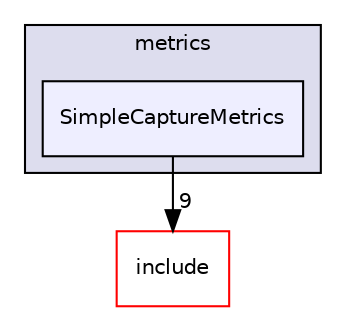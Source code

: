 digraph "/root/scrimmage/scrimmage/src/plugins/metrics/SimpleCaptureMetrics" {
  compound=true
  node [ fontsize="10", fontname="Helvetica"];
  edge [ labelfontsize="10", labelfontname="Helvetica"];
  subgraph clusterdir_f2e40b7b4cbae9d118ae79235f4fdef8 {
    graph [ bgcolor="#ddddee", pencolor="black", label="metrics" fontname="Helvetica", fontsize="10", URL="dir_f2e40b7b4cbae9d118ae79235f4fdef8.html"]
  dir_cb20306a9c75eb80f5ad1fe9179e9e66 [shape=box, label="SimpleCaptureMetrics", style="filled", fillcolor="#eeeeff", pencolor="black", URL="dir_cb20306a9c75eb80f5ad1fe9179e9e66.html"];
  }
  dir_d44c64559bbebec7f509842c48db8b23 [shape=box label="include" fillcolor="white" style="filled" color="red" URL="dir_d44c64559bbebec7f509842c48db8b23.html"];
  dir_cb20306a9c75eb80f5ad1fe9179e9e66->dir_d44c64559bbebec7f509842c48db8b23 [headlabel="9", labeldistance=1.5 headhref="dir_000242_000004.html"];
}

